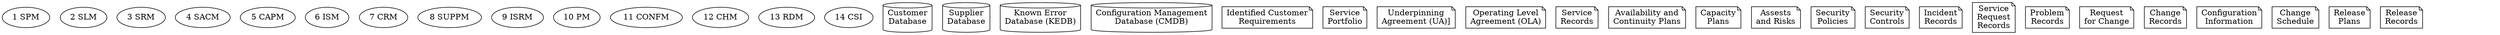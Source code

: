 // FitSM process model
digraph G {
  splines="FALSE";
  imagepath=".";

  /* Entities */
  // processes
  SPM   [label="1 SPM"    , shape="ellipse", URL=""]
  SLM   [label="2 SLM"    , shape="ellipse", URL=""]
  SRM   [label="3 SRM"    , shape="ellipse", URL=""]
  SACM  [label="4 SACM"   , shape="ellipse", URL=""]
  CAPM  [label="5 CAPM"   , shape="ellipse", URL=""]
  ISM   [label="6 ISM"    , shape="ellipse", URL=""]
  CRM   [label="7 CRM"    , shape="ellipse", URL=""]
  SUPPM [label="8 SUPPM"  , shape="ellipse", URL=""]
  ISRM  [label="9 ISRM"   , shape="ellipse", URL=""]
  PM    [label="10 PM"    , shape="ellipse", URL=""]
  CONFM [label="11 CONFM" , shape="ellipse", URL=""]
  CHM   [label="12 CHM"   , shape="ellipse", URL=""]
  RDM   [label="13 RDM"   , shape="ellipse", URL=""]
  CSI   [label="14 CSI"   , shape="ellipse", URL=""]  
  
  // databases / persistent stores
  CustomerDatabase   [label="Customer\nDatabase"                       , shape="cylinder", URL=""]
  SupplierDatabase   [label="Supplier\nDatabase"                       , shape="cylinder", URL=""]
  KnownErrorDatabase [label="Known Error\nDatabase (KEDB)"             , shape="cylinder", URL=""]
  ConfigMgmtDatabase [label="Configuration Management\nDatabase (CMDB)", shape="cylinder", URL=""]

  // documents
  CustomerRequirements    [label="Identified Customer\nRequirements" , shape="note", URL=""]
  ServicePortfolio        [label="Service\nPortfolio"                , shape="note", URL=""]
  UnderpinningAgreement   [label="Underpinning\nAgreement (UA)]"     , shape="note", URL=""]
  OperatingLevelAgreement [label="Operating Level\nAgreement (OLA)"  , shape="note", URL=""]
  ServiceRecords          [label="Service\nRecords"                  , shape="note", URL=""]
  AvCoPlans               [label="Availability and\nContinuity Plans", shape="note", URL=""]
  CapacityPlans           [label="Capacity\nPlans"                   , shape="note", URL=""]
  AssetsRisks             [label="Assests\nand Risks"                , shape="note", URL=""]
  SecurityPolicies        [label="Security\nPolicies"                , shape="note", URL=""]
  SecurityControls        [label="Security\nControls"                , shape="note", URL=""]
  IncidentRecords         [label="Incident\nRecords"                 , shape="note", URL=""]
  ServiceRequestRecords   [label="Service\nRequest\nRecords"         , shape="note", URL=""]
  ProblemRecords          [label="Problem\nRecords"                  , shape="note", URL=""]
  RequestForChange        [label="Request\nfor Change"               , shape="note", URL=""]
  ChangeRecords           [label="Change\nRecords"                   , shape="note", URL=""]
  ConfigurationInfo       [label="Configuration\nInformation"        , shape="note", URL=""]
  ChangeSchedule          [label="Change\nSchedule"                  , shape="note", URL=""]
  ReleasePlans            [label="Release\nPlans"                    , shape="note", URL=""]
  ReleaseRecords          [label="Release\nRecords"                  , shape="note", URL=""]

  // Roles
  AccountManager [label="Accoun\nManager" image="id-card.png" style="invisible"]
  /* Relationships */
  

  /* Ranks */
  { rank=same }; # max is bottom|; shortName; };
}